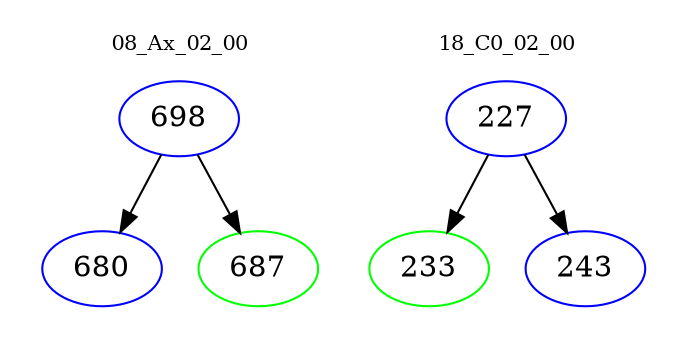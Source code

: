 digraph{
subgraph cluster_0 {
color = white
label = "08_Ax_02_00";
fontsize=10;
T0_698 [label="698", color="blue"]
T0_698 -> T0_680 [color="black"]
T0_680 [label="680", color="blue"]
T0_698 -> T0_687 [color="black"]
T0_687 [label="687", color="green"]
}
subgraph cluster_1 {
color = white
label = "18_C0_02_00";
fontsize=10;
T1_227 [label="227", color="blue"]
T1_227 -> T1_233 [color="black"]
T1_233 [label="233", color="green"]
T1_227 -> T1_243 [color="black"]
T1_243 [label="243", color="blue"]
}
}
